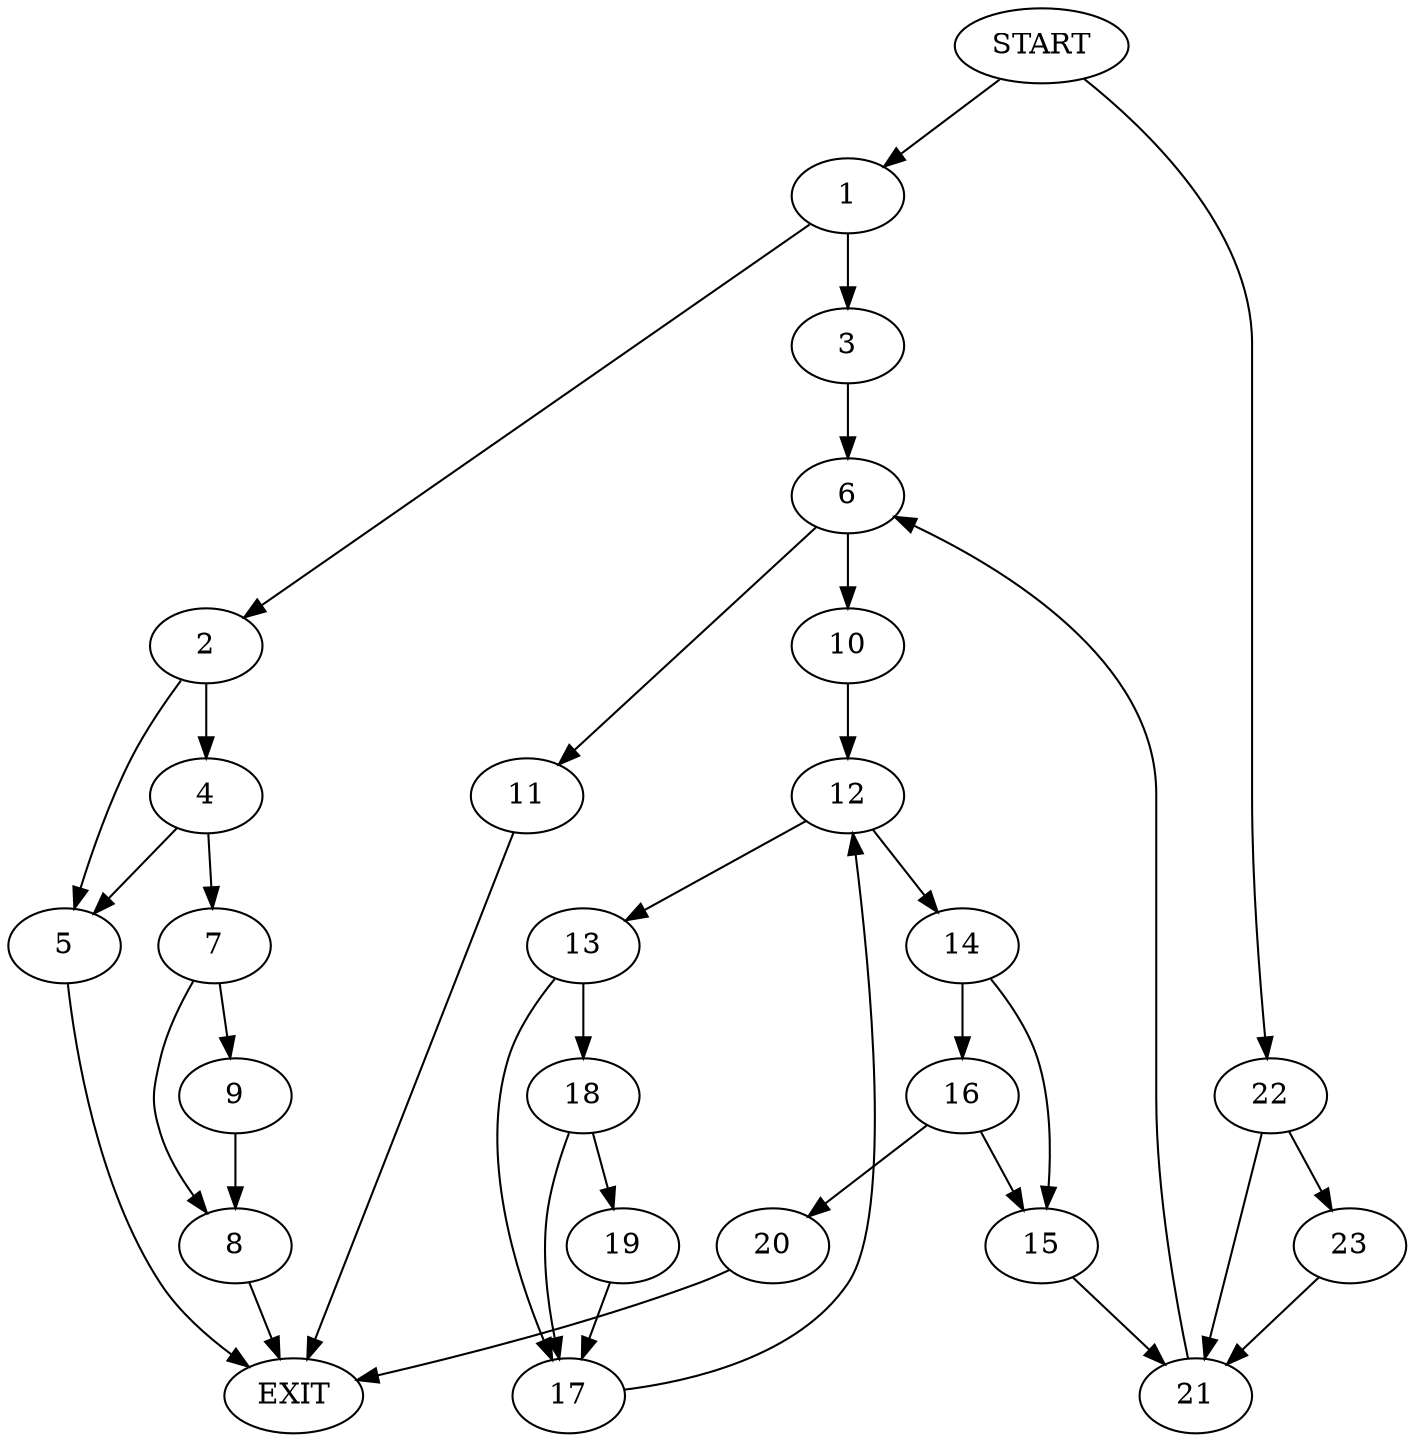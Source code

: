 digraph {
0 [label="START"]
24 [label="EXIT"]
0 -> 1
1 -> 2
1 -> 3
2 -> 4
2 -> 5
3 -> 6
5 -> 24
4 -> 7
4 -> 5
7 -> 8
7 -> 9
8 -> 24
9 -> 8
6 -> 10
6 -> 11
10 -> 12
11 -> 24
12 -> 13
12 -> 14
14 -> 15
14 -> 16
13 -> 17
13 -> 18
17 -> 12
18 -> 17
18 -> 19
19 -> 17
16 -> 15
16 -> 20
15 -> 21
20 -> 24
21 -> 6
0 -> 22
22 -> 23
22 -> 21
23 -> 21
}
